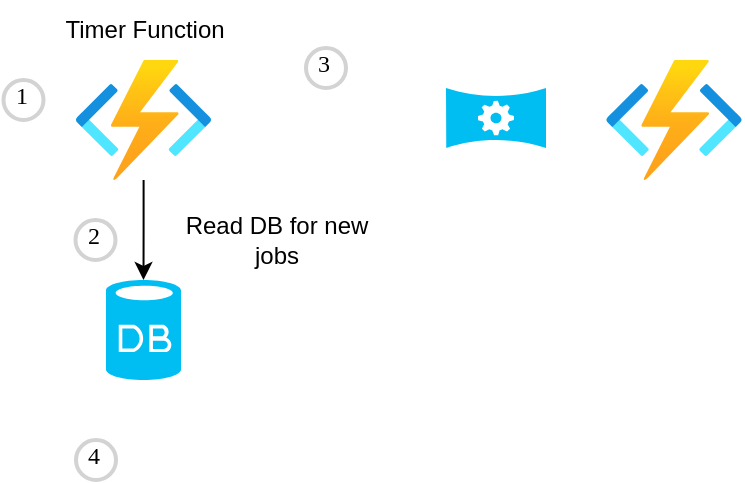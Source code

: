 <mxfile version="20.4.0" type="github"><diagram id="WI9T0HZ2pTsCkuznbFz-" name="Page-1"><mxGraphModel dx="782" dy="436" grid="1" gridSize="10" guides="1" tooltips="1" connect="1" arrows="1" fold="1" page="1" pageScale="1" pageWidth="1169" pageHeight="827" math="0" shadow="0"><root><mxCell id="0"/><mxCell id="1" parent="0"/><mxCell id="5vCUaBXBmJkEjkjv4doE-1" value="" style="verticalLabelPosition=bottom;html=1;verticalAlign=top;align=center;strokeColor=none;fillColor=#00BEF2;shape=mxgraph.azure.database;" vertex="1" parent="1"><mxGeometry x="160" y="240" width="37.5" height="50" as="geometry"/></mxCell><mxCell id="5vCUaBXBmJkEjkjv4doE-4" value="" style="aspect=fixed;html=1;points=[];align=center;image;fontSize=12;image=img/lib/azure2/compute/Function_Apps.svg;fillColor=none;opacity=0;" vertex="1" parent="1"><mxGeometry x="390" y="170" width="68" height="60" as="geometry"/></mxCell><mxCell id="5vCUaBXBmJkEjkjv4doE-10" value="" style="edgeStyle=orthogonalEdgeStyle;rounded=0;orthogonalLoop=1;jettySize=auto;html=1;" edge="1" parent="1" source="5vCUaBXBmJkEjkjv4doE-6" target="5vCUaBXBmJkEjkjv4doE-1"><mxGeometry relative="1" as="geometry"/></mxCell><mxCell id="5vCUaBXBmJkEjkjv4doE-6" value="" style="aspect=fixed;html=1;points=[];align=center;image;fontSize=12;image=img/lib/azure2/compute/Function_Apps.svg;fillColor=none;imageBackground=default;" vertex="1" parent="1"><mxGeometry x="144.75" y="130" width="68" height="60" as="geometry"/></mxCell><mxCell id="5vCUaBXBmJkEjkjv4doE-7" value="Timer Function" style="text;html=1;align=center;verticalAlign=middle;resizable=0;points=[];autosize=1;strokeColor=none;fillColor=none;" vertex="1" parent="1"><mxGeometry x="128.75" y="100" width="100" height="30" as="geometry"/></mxCell><mxCell id="5vCUaBXBmJkEjkjv4doE-8" value="1" style="ellipse;whiteSpace=wrap;html=1;aspect=fixed;strokeWidth=2;fontFamily=Tahoma;spacingBottom=4;spacingRight=2;strokeColor=#d3d3d3;fillColor=none;" vertex="1" parent="1"><mxGeometry x="108.75" y="140" width="20" height="20" as="geometry"/></mxCell><mxCell id="5vCUaBXBmJkEjkjv4doE-9" value="2" style="ellipse;whiteSpace=wrap;html=1;aspect=fixed;strokeWidth=2;fontFamily=Tahoma;spacingBottom=4;spacingRight=2;strokeColor=#d3d3d3;fillColor=none;" vertex="1" parent="1"><mxGeometry x="144.75" y="210" width="20" height="20" as="geometry"/></mxCell><mxCell id="5vCUaBXBmJkEjkjv4doE-11" value="Read DB for new &lt;br&gt;jobs" style="text;html=1;align=center;verticalAlign=middle;resizable=0;points=[];autosize=1;strokeColor=none;fillColor=none;" vertex="1" parent="1"><mxGeometry x="190" y="200" width="110" height="40" as="geometry"/></mxCell><mxCell id="5vCUaBXBmJkEjkjv4doE-12" value="" style="aspect=fixed;html=1;points=[];align=center;image;fontSize=12;image=img/lib/azure2/compute/Function_Apps.svg;fillColor=none;imageBackground=default;" vertex="1" parent="1"><mxGeometry x="410" y="130" width="68" height="60" as="geometry"/></mxCell><mxCell id="5vCUaBXBmJkEjkjv4doE-13" value="3" style="ellipse;whiteSpace=wrap;html=1;aspect=fixed;strokeWidth=2;fontFamily=Tahoma;spacingBottom=4;spacingRight=2;strokeColor=#d3d3d3;fillColor=none;" vertex="1" parent="1"><mxGeometry x="260" y="124" width="20" height="20" as="geometry"/></mxCell><mxCell id="5vCUaBXBmJkEjkjv4doE-14" value="4" style="ellipse;whiteSpace=wrap;html=1;aspect=fixed;strokeWidth=2;fontFamily=Tahoma;spacingBottom=4;spacingRight=2;strokeColor=#d3d3d3;fillColor=none;" vertex="1" parent="1"><mxGeometry x="145" y="320" width="20" height="20" as="geometry"/></mxCell><mxCell id="5vCUaBXBmJkEjkjv4doE-15" value="" style="verticalLabelPosition=bottom;html=1;verticalAlign=top;align=center;strokeColor=none;fillColor=#00BEF2;shape=mxgraph.azure.autoscale;" vertex="1" parent="1"><mxGeometry x="330" y="144" width="50" height="30" as="geometry"/></mxCell></root></mxGraphModel></diagram></mxfile>